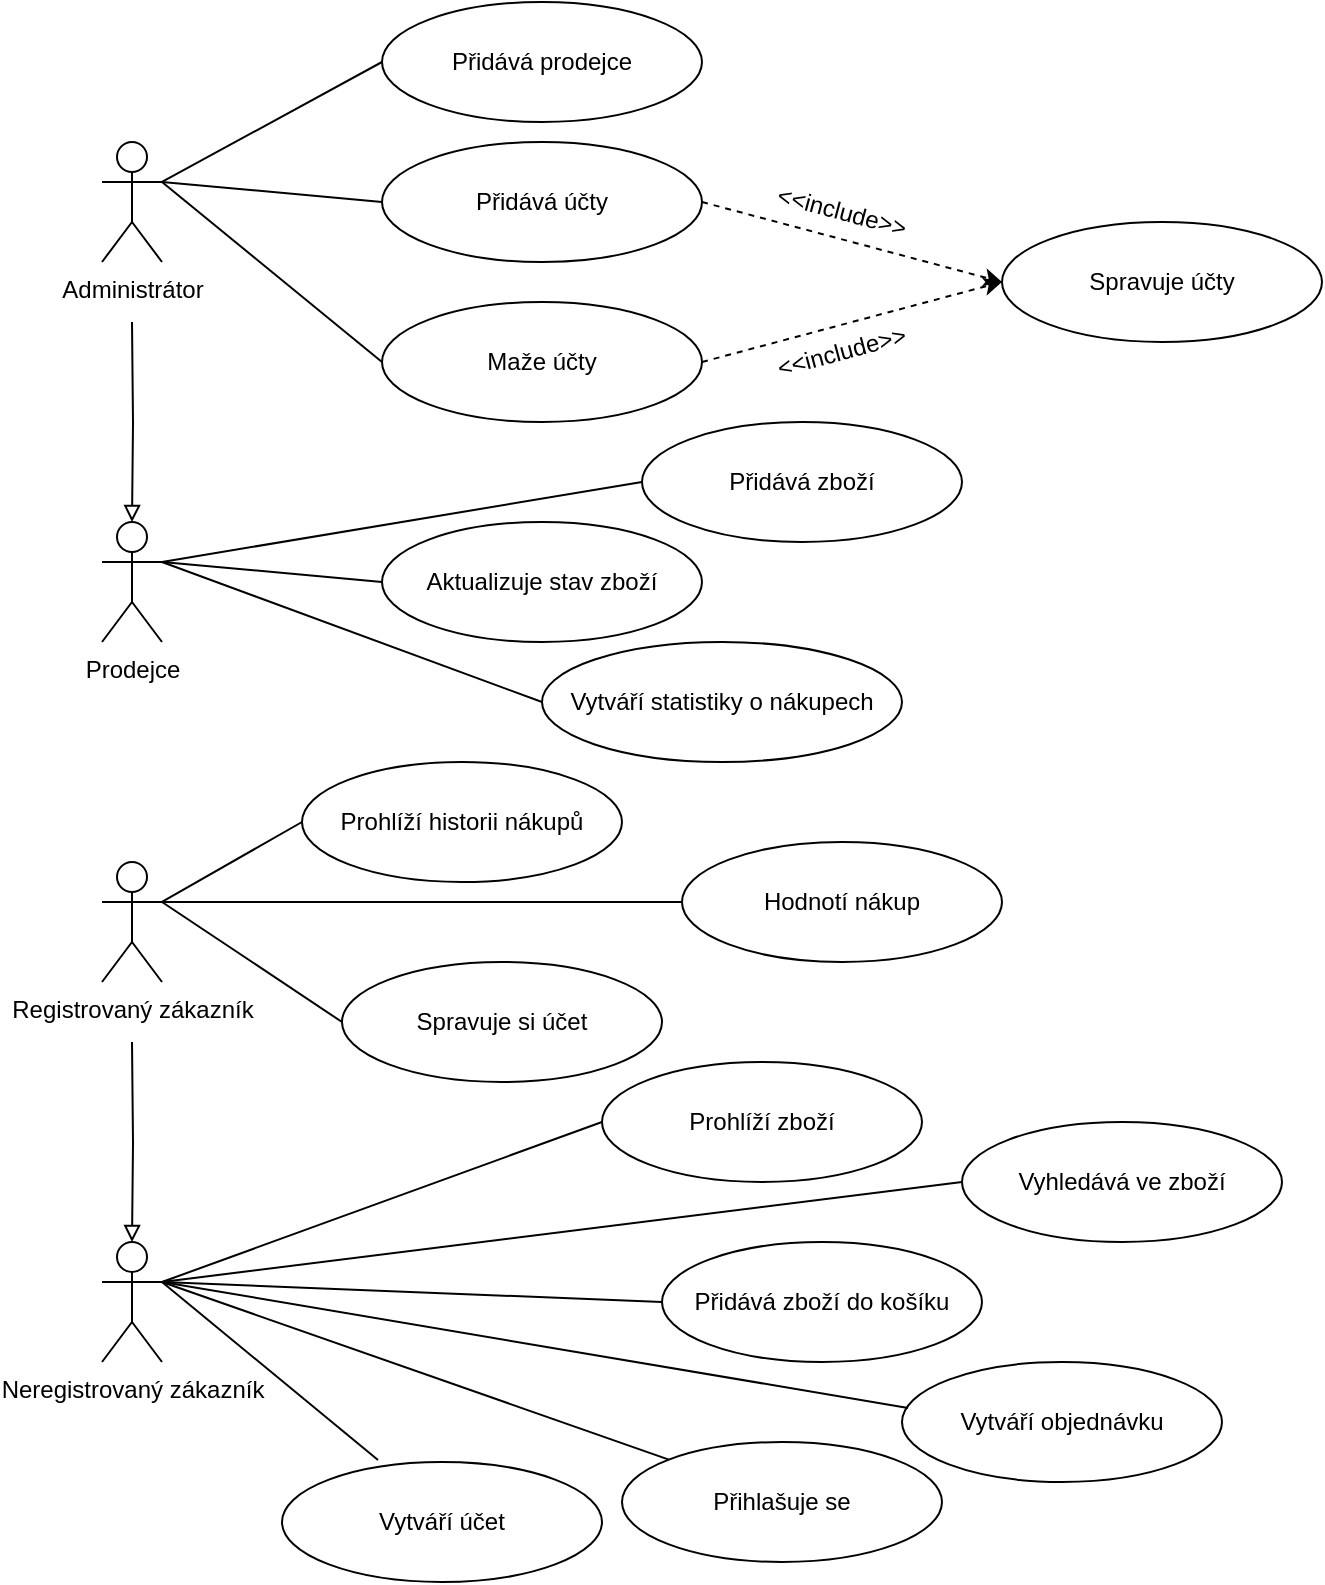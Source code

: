 <mxfile version="21.0.6" type="device"><diagram name="Page-1" id="7dQxR9eT4rlz-JlJ3ROb"><mxGraphModel dx="1114" dy="582" grid="1" gridSize="10" guides="1" tooltips="1" connect="1" arrows="1" fold="1" page="1" pageScale="1" pageWidth="850" pageHeight="1100" math="0" shadow="0"><root><mxCell id="0"/><mxCell id="1" parent="0"/><mxCell id="4WM9z2mNkAZJDpeWHw0I-19" value="" style="edgeStyle=orthogonalEdgeStyle;rounded=0;orthogonalLoop=1;jettySize=auto;html=1;endArrow=block;endFill=0;" edge="1" parent="1" target="4WM9z2mNkAZJDpeWHw0I-18"><mxGeometry relative="1" as="geometry"><mxPoint x="125" y="170" as="sourcePoint"/></mxGeometry></mxCell><mxCell id="4WM9z2mNkAZJDpeWHw0I-1" value="&lt;div&gt;Administrátor&lt;/div&gt;" style="shape=umlActor;verticalLabelPosition=bottom;verticalAlign=top;html=1;outlineConnect=0;" vertex="1" parent="1"><mxGeometry x="110" y="80" width="30" height="60" as="geometry"/></mxCell><mxCell id="4WM9z2mNkAZJDpeWHw0I-21" value="" style="edgeStyle=orthogonalEdgeStyle;rounded=0;orthogonalLoop=1;jettySize=auto;html=1;endArrow=block;endFill=0;" edge="1" parent="1" target="4WM9z2mNkAZJDpeWHw0I-20"><mxGeometry relative="1" as="geometry"><mxPoint x="125" y="530" as="sourcePoint"/></mxGeometry></mxCell><mxCell id="4WM9z2mNkAZJDpeWHw0I-3" value="&lt;div&gt;Registrovaný zákazník&lt;/div&gt;" style="shape=umlActor;verticalLabelPosition=bottom;verticalAlign=top;html=1;outlineConnect=0;" vertex="1" parent="1"><mxGeometry x="110" y="440" width="30" height="60" as="geometry"/></mxCell><mxCell id="4WM9z2mNkAZJDpeWHw0I-9" value="&lt;div&gt;Přidává prodejce&lt;/div&gt;" style="ellipse;whiteSpace=wrap;html=1;" vertex="1" parent="1"><mxGeometry x="250" y="10" width="160" height="60" as="geometry"/></mxCell><mxCell id="4WM9z2mNkAZJDpeWHw0I-10" value="Prohlíží zboží" style="ellipse;whiteSpace=wrap;html=1;" vertex="1" parent="1"><mxGeometry x="360" y="540" width="160" height="60" as="geometry"/></mxCell><mxCell id="4WM9z2mNkAZJDpeWHw0I-11" value="&lt;div&gt;Spravuje účty&lt;/div&gt;" style="ellipse;whiteSpace=wrap;html=1;" vertex="1" parent="1"><mxGeometry x="560" y="120" width="160" height="60" as="geometry"/></mxCell><mxCell id="4WM9z2mNkAZJDpeWHw0I-12" value="&lt;div&gt;Přidává účty&lt;/div&gt;" style="ellipse;whiteSpace=wrap;html=1;" vertex="1" parent="1"><mxGeometry x="250" y="80" width="160" height="60" as="geometry"/></mxCell><mxCell id="4WM9z2mNkAZJDpeWHw0I-13" value="Přidává zboží" style="ellipse;whiteSpace=wrap;html=1;" vertex="1" parent="1"><mxGeometry x="380" y="220" width="160" height="60" as="geometry"/></mxCell><mxCell id="4WM9z2mNkAZJDpeWHw0I-14" value="Vytváří statistiky o nákupech" style="ellipse;whiteSpace=wrap;html=1;" vertex="1" parent="1"><mxGeometry x="330" y="330" width="180" height="60" as="geometry"/></mxCell><mxCell id="4WM9z2mNkAZJDpeWHw0I-15" value="Vytváří objednávku" style="ellipse;whiteSpace=wrap;html=1;" vertex="1" parent="1"><mxGeometry x="510" y="690" width="160" height="60" as="geometry"/></mxCell><mxCell id="4WM9z2mNkAZJDpeWHw0I-16" value="Vyhledává ve zboží" style="ellipse;whiteSpace=wrap;html=1;" vertex="1" parent="1"><mxGeometry x="540" y="570" width="160" height="60" as="geometry"/></mxCell><mxCell id="4WM9z2mNkAZJDpeWHw0I-17" value="Prohlíží historii nákupů" style="ellipse;whiteSpace=wrap;html=1;" vertex="1" parent="1"><mxGeometry x="210" y="390" width="160" height="60" as="geometry"/></mxCell><mxCell id="4WM9z2mNkAZJDpeWHw0I-18" value="Prodejce" style="shape=umlActor;verticalLabelPosition=bottom;verticalAlign=top;html=1;outlineConnect=0;" vertex="1" parent="1"><mxGeometry x="110" y="270" width="30" height="60" as="geometry"/></mxCell><mxCell id="4WM9z2mNkAZJDpeWHw0I-20" value="&lt;div&gt;Neregistrovaný zákazník&lt;/div&gt;" style="shape=umlActor;verticalLabelPosition=bottom;verticalAlign=top;html=1;outlineConnect=0;" vertex="1" parent="1"><mxGeometry x="110" y="630" width="30" height="60" as="geometry"/></mxCell><mxCell id="4WM9z2mNkAZJDpeWHw0I-23" value="Aktualizuje stav zboží" style="ellipse;whiteSpace=wrap;html=1;" vertex="1" parent="1"><mxGeometry x="250" y="270" width="160" height="60" as="geometry"/></mxCell><mxCell id="4WM9z2mNkAZJDpeWHw0I-24" value="&lt;div&gt;Hodnotí nákup&lt;/div&gt;" style="ellipse;whiteSpace=wrap;html=1;" vertex="1" parent="1"><mxGeometry x="400" y="430" width="160" height="60" as="geometry"/></mxCell><mxCell id="4WM9z2mNkAZJDpeWHw0I-25" value="&lt;div&gt;Maže účty&lt;/div&gt;" style="ellipse;whiteSpace=wrap;html=1;" vertex="1" parent="1"><mxGeometry x="250" y="160" width="160" height="60" as="geometry"/></mxCell><mxCell id="4WM9z2mNkAZJDpeWHw0I-26" value="Vytváří účet" style="ellipse;whiteSpace=wrap;html=1;" vertex="1" parent="1"><mxGeometry x="200" y="740" width="160" height="60" as="geometry"/></mxCell><mxCell id="4WM9z2mNkAZJDpeWHw0I-27" value="&lt;div&gt;Přidává zboží do košíku&lt;/div&gt;" style="ellipse;whiteSpace=wrap;html=1;" vertex="1" parent="1"><mxGeometry x="390" y="630" width="160" height="60" as="geometry"/></mxCell><mxCell id="4WM9z2mNkAZJDpeWHw0I-28" value="" style="endArrow=none;html=1;rounded=0;entryX=0;entryY=0.5;entryDx=0;entryDy=0;" edge="1" parent="1" target="4WM9z2mNkAZJDpeWHw0I-10"><mxGeometry width="50" height="50" relative="1" as="geometry"><mxPoint x="140" y="650" as="sourcePoint"/><mxPoint x="190" y="590" as="targetPoint"/></mxGeometry></mxCell><mxCell id="4WM9z2mNkAZJDpeWHw0I-29" value="" style="endArrow=none;html=1;rounded=0;entryX=0;entryY=0.5;entryDx=0;entryDy=0;exitX=1;exitY=0.333;exitDx=0;exitDy=0;exitPerimeter=0;" edge="1" parent="1" source="4WM9z2mNkAZJDpeWHw0I-20" target="4WM9z2mNkAZJDpeWHw0I-27"><mxGeometry width="50" height="50" relative="1" as="geometry"><mxPoint x="150" y="650" as="sourcePoint"/><mxPoint x="300" y="600" as="targetPoint"/></mxGeometry></mxCell><mxCell id="4WM9z2mNkAZJDpeWHw0I-30" value="" style="endArrow=none;html=1;rounded=0;entryX=0;entryY=0.5;entryDx=0;entryDy=0;exitX=1;exitY=0.333;exitDx=0;exitDy=0;exitPerimeter=0;" edge="1" parent="1" source="4WM9z2mNkAZJDpeWHw0I-20" target="4WM9z2mNkAZJDpeWHw0I-16"><mxGeometry width="50" height="50" relative="1" as="geometry"><mxPoint x="160" y="670" as="sourcePoint"/><mxPoint x="310" y="610" as="targetPoint"/></mxGeometry></mxCell><mxCell id="4WM9z2mNkAZJDpeWHw0I-31" value="" style="endArrow=none;html=1;rounded=0;entryX=0.019;entryY=0.383;entryDx=0;entryDy=0;exitX=1;exitY=0.333;exitDx=0;exitDy=0;exitPerimeter=0;entryPerimeter=0;" edge="1" parent="1" source="4WM9z2mNkAZJDpeWHw0I-20" target="4WM9z2mNkAZJDpeWHw0I-15"><mxGeometry width="50" height="50" relative="1" as="geometry"><mxPoint x="170" y="680" as="sourcePoint"/><mxPoint x="320" y="620" as="targetPoint"/></mxGeometry></mxCell><mxCell id="4WM9z2mNkAZJDpeWHw0I-32" value="" style="endArrow=none;html=1;rounded=0;entryX=0.3;entryY=-0.017;entryDx=0;entryDy=0;entryPerimeter=0;exitX=1;exitY=0.333;exitDx=0;exitDy=0;exitPerimeter=0;" edge="1" parent="1" source="4WM9z2mNkAZJDpeWHw0I-20" target="4WM9z2mNkAZJDpeWHw0I-26"><mxGeometry width="50" height="50" relative="1" as="geometry"><mxPoint x="180" y="690" as="sourcePoint"/><mxPoint x="330" y="630" as="targetPoint"/></mxGeometry></mxCell><mxCell id="4WM9z2mNkAZJDpeWHw0I-33" value="Spravuje si účet" style="ellipse;whiteSpace=wrap;html=1;" vertex="1" parent="1"><mxGeometry x="230" y="490" width="160" height="60" as="geometry"/></mxCell><mxCell id="4WM9z2mNkAZJDpeWHw0I-34" value="" style="endArrow=none;html=1;rounded=0;entryX=0;entryY=0.5;entryDx=0;entryDy=0;exitX=1;exitY=0.333;exitDx=0;exitDy=0;exitPerimeter=0;" edge="1" parent="1" source="4WM9z2mNkAZJDpeWHw0I-3" target="4WM9z2mNkAZJDpeWHw0I-33"><mxGeometry width="50" height="50" relative="1" as="geometry"><mxPoint x="390" y="580" as="sourcePoint"/><mxPoint x="440" y="530" as="targetPoint"/></mxGeometry></mxCell><mxCell id="4WM9z2mNkAZJDpeWHw0I-36" value="" style="endArrow=none;html=1;rounded=0;entryX=0;entryY=0.5;entryDx=0;entryDy=0;exitX=1;exitY=0.333;exitDx=0;exitDy=0;exitPerimeter=0;" edge="1" parent="1" source="4WM9z2mNkAZJDpeWHw0I-3" target="4WM9z2mNkAZJDpeWHw0I-24"><mxGeometry width="50" height="50" relative="1" as="geometry"><mxPoint x="150" y="470" as="sourcePoint"/><mxPoint x="240" y="530" as="targetPoint"/></mxGeometry></mxCell><mxCell id="4WM9z2mNkAZJDpeWHw0I-37" value="" style="endArrow=none;html=1;rounded=0;entryX=0;entryY=0.5;entryDx=0;entryDy=0;exitX=1;exitY=0.333;exitDx=0;exitDy=0;exitPerimeter=0;" edge="1" parent="1" source="4WM9z2mNkAZJDpeWHw0I-3" target="4WM9z2mNkAZJDpeWHw0I-17"><mxGeometry width="50" height="50" relative="1" as="geometry"><mxPoint x="160" y="480" as="sourcePoint"/><mxPoint x="250" y="540" as="targetPoint"/></mxGeometry></mxCell><mxCell id="4WM9z2mNkAZJDpeWHw0I-38" value="" style="endArrow=none;html=1;rounded=0;entryX=0;entryY=0.5;entryDx=0;entryDy=0;exitX=1;exitY=0.333;exitDx=0;exitDy=0;exitPerimeter=0;" edge="1" parent="1" source="4WM9z2mNkAZJDpeWHw0I-1" target="4WM9z2mNkAZJDpeWHw0I-9"><mxGeometry width="50" height="50" relative="1" as="geometry"><mxPoint x="390" y="250" as="sourcePoint"/><mxPoint x="440" y="200" as="targetPoint"/></mxGeometry></mxCell><mxCell id="4WM9z2mNkAZJDpeWHw0I-40" value="" style="endArrow=none;html=1;rounded=0;entryX=0;entryY=0.5;entryDx=0;entryDy=0;exitX=1;exitY=0.333;exitDx=0;exitDy=0;exitPerimeter=0;" edge="1" parent="1" source="4WM9z2mNkAZJDpeWHw0I-1" target="4WM9z2mNkAZJDpeWHw0I-12"><mxGeometry width="50" height="50" relative="1" as="geometry"><mxPoint x="150" y="110" as="sourcePoint"/><mxPoint x="260" y="50" as="targetPoint"/></mxGeometry></mxCell><mxCell id="4WM9z2mNkAZJDpeWHw0I-41" value="" style="endArrow=none;html=1;rounded=0;entryX=0;entryY=0.5;entryDx=0;entryDy=0;exitX=1;exitY=0.333;exitDx=0;exitDy=0;exitPerimeter=0;" edge="1" parent="1" source="4WM9z2mNkAZJDpeWHw0I-1" target="4WM9z2mNkAZJDpeWHw0I-25"><mxGeometry width="50" height="50" relative="1" as="geometry"><mxPoint x="160" y="120" as="sourcePoint"/><mxPoint x="270" y="60" as="targetPoint"/></mxGeometry></mxCell><mxCell id="4WM9z2mNkAZJDpeWHw0I-42" value="" style="endArrow=classic;dashed=1;html=1;rounded=0;entryX=0;entryY=0.5;entryDx=0;entryDy=0;exitX=1;exitY=0.5;exitDx=0;exitDy=0;endFill=1;" edge="1" parent="1" source="4WM9z2mNkAZJDpeWHw0I-25" target="4WM9z2mNkAZJDpeWHw0I-11"><mxGeometry width="50" height="50" relative="1" as="geometry"><mxPoint x="390" y="250" as="sourcePoint"/><mxPoint x="440" y="200" as="targetPoint"/></mxGeometry></mxCell><mxCell id="4WM9z2mNkAZJDpeWHw0I-43" value="" style="endArrow=classic;dashed=1;html=1;rounded=0;entryX=0;entryY=0.5;entryDx=0;entryDy=0;exitX=1;exitY=0.5;exitDx=0;exitDy=0;endFill=1;metaEdit=0;" edge="1" parent="1" source="4WM9z2mNkAZJDpeWHw0I-12" target="4WM9z2mNkAZJDpeWHw0I-11"><mxGeometry width="50" height="50" relative="1" as="geometry"><mxPoint x="420" y="200" as="sourcePoint"/><mxPoint x="570" y="160" as="targetPoint"/></mxGeometry></mxCell><mxCell id="4WM9z2mNkAZJDpeWHw0I-44" value="&lt;div&gt;&amp;lt;&amp;lt;include&amp;gt;&amp;gt;&lt;/div&gt;" style="text;html=1;strokeColor=none;fillColor=none;align=center;verticalAlign=middle;whiteSpace=wrap;rounded=0;rotation=15;" vertex="1" parent="1"><mxGeometry x="450" y="100" width="60" height="30" as="geometry"/></mxCell><mxCell id="4WM9z2mNkAZJDpeWHw0I-45" value="&lt;div&gt;&amp;lt;&amp;lt;include&amp;gt;&amp;gt;&lt;/div&gt;" style="text;html=1;strokeColor=none;fillColor=none;align=center;verticalAlign=middle;whiteSpace=wrap;rounded=0;rotation=-15;" vertex="1" parent="1"><mxGeometry x="450" y="170" width="60" height="30" as="geometry"/></mxCell><mxCell id="4WM9z2mNkAZJDpeWHw0I-46" value="" style="endArrow=none;html=1;rounded=0;entryX=0;entryY=0.5;entryDx=0;entryDy=0;exitX=1;exitY=0.333;exitDx=0;exitDy=0;exitPerimeter=0;" edge="1" parent="1" source="4WM9z2mNkAZJDpeWHw0I-18" target="4WM9z2mNkAZJDpeWHw0I-13"><mxGeometry width="50" height="50" relative="1" as="geometry"><mxPoint x="190" y="300" as="sourcePoint"/><mxPoint x="240" y="250" as="targetPoint"/></mxGeometry></mxCell><mxCell id="4WM9z2mNkAZJDpeWHw0I-47" value="" style="endArrow=none;html=1;rounded=0;entryX=0;entryY=0.5;entryDx=0;entryDy=0;" edge="1" parent="1" target="4WM9z2mNkAZJDpeWHw0I-23"><mxGeometry width="50" height="50" relative="1" as="geometry"><mxPoint x="140" y="290" as="sourcePoint"/><mxPoint x="390" y="260" as="targetPoint"/></mxGeometry></mxCell><mxCell id="4WM9z2mNkAZJDpeWHw0I-48" value="" style="endArrow=none;html=1;rounded=0;entryX=0;entryY=0.5;entryDx=0;entryDy=0;exitX=1;exitY=0.333;exitDx=0;exitDy=0;exitPerimeter=0;" edge="1" parent="1" source="4WM9z2mNkAZJDpeWHw0I-18" target="4WM9z2mNkAZJDpeWHw0I-14"><mxGeometry width="50" height="50" relative="1" as="geometry"><mxPoint x="160" y="310" as="sourcePoint"/><mxPoint x="400" y="270" as="targetPoint"/></mxGeometry></mxCell><mxCell id="4WM9z2mNkAZJDpeWHw0I-49" value="Přihlašuje se" style="ellipse;whiteSpace=wrap;html=1;" vertex="1" parent="1"><mxGeometry x="370" y="730" width="160" height="60" as="geometry"/></mxCell><mxCell id="4WM9z2mNkAZJDpeWHw0I-50" value="" style="endArrow=none;html=1;rounded=0;entryX=0;entryY=0;entryDx=0;entryDy=0;exitX=1;exitY=0.333;exitDx=0;exitDy=0;exitPerimeter=0;" edge="1" parent="1" source="4WM9z2mNkAZJDpeWHw0I-20" target="4WM9z2mNkAZJDpeWHw0I-49"><mxGeometry width="50" height="50" relative="1" as="geometry"><mxPoint x="150" y="660" as="sourcePoint"/><mxPoint x="258" y="749" as="targetPoint"/></mxGeometry></mxCell></root></mxGraphModel></diagram></mxfile>